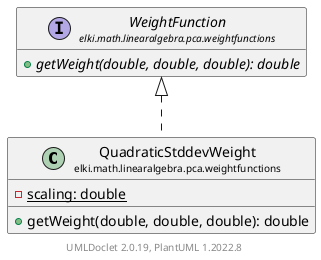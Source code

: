 @startuml
    remove .*\.(Instance|Par|Parameterizer|Factory)$
    set namespaceSeparator none
    hide empty fields
    hide empty methods

    class "<size:14>QuadraticStddevWeight\n<size:10>elki.math.linearalgebra.pca.weightfunctions" as elki.math.linearalgebra.pca.weightfunctions.QuadraticStddevWeight [[QuadraticStddevWeight.html]] {
        {static} -scaling: double
        +getWeight(double, double, double): double
    }

    interface "<size:14>WeightFunction\n<size:10>elki.math.linearalgebra.pca.weightfunctions" as elki.math.linearalgebra.pca.weightfunctions.WeightFunction [[WeightFunction.html]] {
        {abstract} +getWeight(double, double, double): double
    }

    elki.math.linearalgebra.pca.weightfunctions.WeightFunction <|.. elki.math.linearalgebra.pca.weightfunctions.QuadraticStddevWeight

    center footer UMLDoclet 2.0.19, PlantUML 1.2022.8
@enduml
